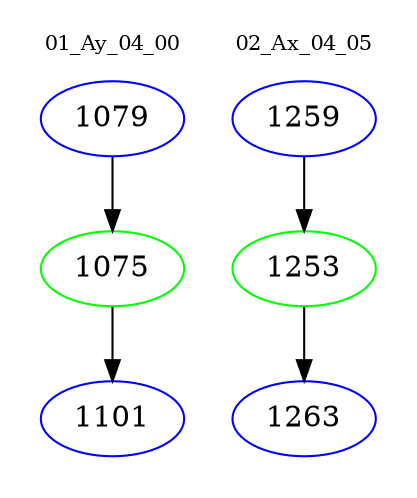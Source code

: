 digraph{
subgraph cluster_0 {
color = white
label = "01_Ay_04_00";
fontsize=10;
T0_1079 [label="1079", color="blue"]
T0_1079 -> T0_1075 [color="black"]
T0_1075 [label="1075", color="green"]
T0_1075 -> T0_1101 [color="black"]
T0_1101 [label="1101", color="blue"]
}
subgraph cluster_1 {
color = white
label = "02_Ax_04_05";
fontsize=10;
T1_1259 [label="1259", color="blue"]
T1_1259 -> T1_1253 [color="black"]
T1_1253 [label="1253", color="green"]
T1_1253 -> T1_1263 [color="black"]
T1_1263 [label="1263", color="blue"]
}
}
